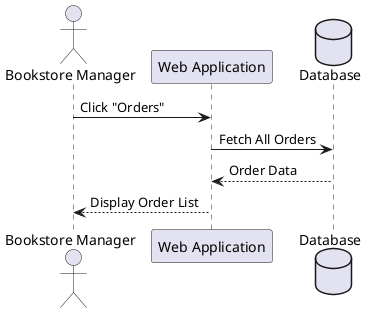 @startuml
actor "Bookstore Manager" as manager
participant "Web Application" as webapp
database "Database" as db

manager -> webapp: Click "Orders"
webapp -> db: Fetch All Orders
db --> webapp: Order Data
webapp --> manager: Display Order List
@enduml
